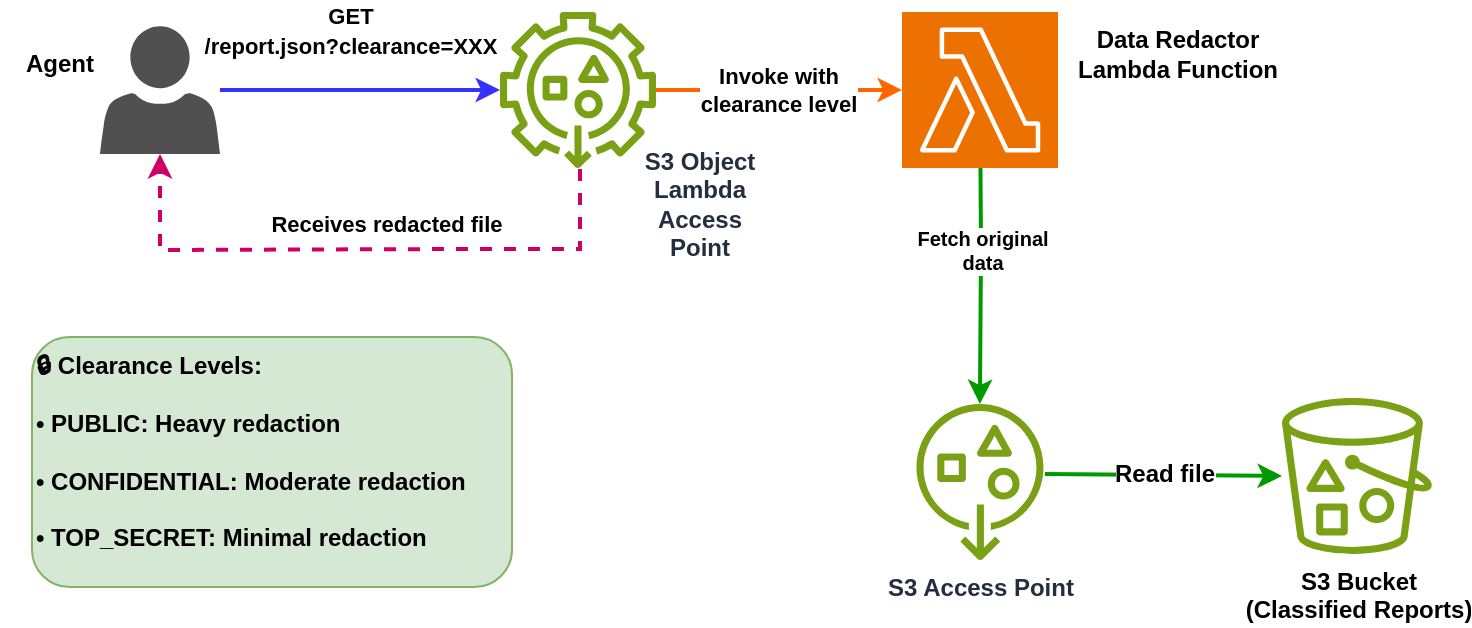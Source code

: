<mxfile version="28.1.2">
  <diagram name="Secret Agent Data Redactor" id="secret-agent-architecture">
    <mxGraphModel dx="1426" dy="849" grid="1" gridSize="10" guides="1" tooltips="1" connect="1" arrows="1" fold="1" page="1" pageScale="1" pageWidth="827" pageHeight="1169" math="0" shadow="0">
      <root>
        <mxCell id="0" />
        <mxCell id="1" parent="0" />
        <mxCell id="req2" value="&lt;b&gt;&lt;font style=&quot;font-size: 11px;&quot;&gt;Invoke with&lt;br&gt;clearance level&lt;/font&gt;&lt;/b&gt;" style="edgeStyle=orthogonalEdgeStyle;rounded=0;orthogonalLoop=1;jettySize=auto;html=1;fontSize=10;fontColor=#000000;strokeWidth=2;strokeColor=#FF6600" parent="1" source="WkDOvXB3UYcYANzG270f-3" target="WkDOvXB3UYcYANzG270f-1" edge="1">
          <mxGeometry relative="1" as="geometry">
            <mxPoint x="390" y="230" as="sourcePoint" />
            <mxPoint x="480" y="160" as="targetPoint" />
          </mxGeometry>
        </mxCell>
        <mxCell id="req3" value="&lt;b&gt;Fetch original&lt;br&gt;data&lt;/b&gt;" style="edgeStyle=orthogonalEdgeStyle;rounded=0;orthogonalLoop=1;jettySize=auto;html=1;fontSize=10;fontColor=#000000;strokeWidth=2;strokeColor=#009900" parent="1" target="WkDOvXB3UYcYANzG270f-6" edge="1">
          <mxGeometry relative="1" as="geometry">
            <mxPoint x="540" y="200" as="sourcePoint" />
            <mxPoint x="540" y="390" as="targetPoint" />
          </mxGeometry>
        </mxCell>
        <mxCell id="req4" value="&lt;b&gt;&lt;font style=&quot;font-size: 12px;&quot;&gt;Read file&lt;/font&gt;&lt;/b&gt;" style="edgeStyle=orthogonalEdgeStyle;rounded=0;orthogonalLoop=1;jettySize=auto;html=1;fontSize=10;fontColor=#000000;strokeWidth=2;strokeColor=#009900" parent="1" target="WkDOvXB3UYcYANzG270f-7" edge="1">
          <mxGeometry relative="1" as="geometry">
            <mxPoint x="572.5" y="390" as="sourcePoint" />
            <mxPoint x="682" y="391" as="targetPoint" />
          </mxGeometry>
        </mxCell>
        <mxCell id="legend" value="&lt;font style=&quot;font-size: 12px;&quot;&gt;&lt;b&gt;🔒 Clearance Levels:&lt;br&gt;&lt;br&gt;• PUBLIC: Heavy redaction&lt;br&gt;&lt;br&gt;• CONFIDENTIAL: Moderate redaction&lt;br&gt;&lt;br&gt;• TOP_SECRET: Minimal redaction&lt;/b&gt;&lt;/font&gt;" style="text;html=1;strokeColor=#82b366;fillColor=#d5e8d4;align=left;verticalAlign=top;whiteSpace=wrap;rounded=1;fontSize=10" parent="1" vertex="1">
          <mxGeometry x="66" y="321.5" width="240" height="125" as="geometry" />
        </mxCell>
        <mxCell id="WkDOvXB3UYcYANzG270f-1" value="" style="sketch=0;points=[[0,0,0],[0.25,0,0],[0.5,0,0],[0.75,0,0],[1,0,0],[0,1,0],[0.25,1,0],[0.5,1,0],[0.75,1,0],[1,1,0],[0,0.25,0],[0,0.5,0],[0,0.75,0],[1,0.25,0],[1,0.5,0],[1,0.75,0]];outlineConnect=0;fontColor=#232F3E;fillColor=#ED7100;strokeColor=#ffffff;dashed=0;verticalLabelPosition=bottom;verticalAlign=top;align=center;html=1;fontSize=12;fontStyle=0;aspect=fixed;shape=mxgraph.aws4.resourceIcon;resIcon=mxgraph.aws4.lambda;" vertex="1" parent="1">
          <mxGeometry x="501" y="159" width="78" height="78" as="geometry" />
        </mxCell>
        <mxCell id="WkDOvXB3UYcYANzG270f-2" value="&lt;span style=&quot;font-weight: 700; color: rgb(0, 0, 0);&quot;&gt;Data Redactor&lt;/span&gt;&lt;br style=&quot;font-weight: 700; color: rgb(0, 0, 0);&quot;&gt;&lt;span style=&quot;font-weight: 700; color: rgb(0, 0, 0);&quot;&gt;Lambda Function&lt;/span&gt;" style="text;html=1;align=center;verticalAlign=middle;whiteSpace=wrap;rounded=0;" vertex="1" parent="1">
          <mxGeometry x="579" y="165" width="120" height="30" as="geometry" />
        </mxCell>
        <mxCell id="WkDOvXB3UYcYANzG270f-3" value="" style="sketch=0;outlineConnect=0;fontColor=#232F3E;gradientColor=none;fillColor=#7AA116;strokeColor=none;dashed=0;verticalLabelPosition=bottom;verticalAlign=top;align=center;html=1;fontSize=12;fontStyle=0;aspect=fixed;pointerEvents=1;shape=mxgraph.aws4.s3_object_lambda_access_points;" vertex="1" parent="1">
          <mxGeometry x="300" y="159" width="78" height="78" as="geometry" />
        </mxCell>
        <mxCell id="WkDOvXB3UYcYANzG270f-17" style="edgeStyle=orthogonalEdgeStyle;rounded=0;orthogonalLoop=1;jettySize=auto;html=1;strokeWidth=2;strokeColor=#3333FF;" edge="1" parent="1" source="WkDOvXB3UYcYANzG270f-5" target="WkDOvXB3UYcYANzG270f-3">
          <mxGeometry relative="1" as="geometry" />
        </mxCell>
        <mxCell id="WkDOvXB3UYcYANzG270f-5" value="" style="sketch=0;pointerEvents=1;shadow=0;dashed=0;html=1;strokeColor=none;labelPosition=center;verticalLabelPosition=bottom;verticalAlign=top;align=center;fillColor=#505050;shape=mxgraph.mscae.intune.account_portal" vertex="1" parent="1">
          <mxGeometry x="100" y="166" width="60" height="64" as="geometry" />
        </mxCell>
        <mxCell id="WkDOvXB3UYcYANzG270f-6" value="&lt;b&gt;S3 Access Point&lt;/b&gt;" style="sketch=0;outlineConnect=0;fontColor=#232F3E;gradientColor=none;fillColor=#7AA116;strokeColor=none;dashed=0;verticalLabelPosition=bottom;verticalAlign=top;align=center;html=1;fontSize=12;fontStyle=0;aspect=fixed;pointerEvents=1;shape=mxgraph.aws4.general_access_points;" vertex="1" parent="1">
          <mxGeometry x="507.5" y="355" width="65" height="78" as="geometry" />
        </mxCell>
        <mxCell id="WkDOvXB3UYcYANzG270f-7" value="&lt;b&gt;&lt;span style=&quot;color: rgb(0, 0, 0); text-wrap-mode: wrap;&quot;&gt;S3 Bucket&lt;/span&gt;&lt;br style=&quot;color: rgb(0, 0, 0); text-wrap-mode: wrap;&quot;&gt;&lt;span style=&quot;color: rgb(0, 0, 0); text-wrap-mode: wrap;&quot;&gt;(Classified Reports)&lt;/span&gt;&lt;/b&gt;" style="sketch=0;outlineConnect=0;fontColor=#232F3E;gradientColor=none;fillColor=#7AA116;strokeColor=none;dashed=0;verticalLabelPosition=bottom;verticalAlign=top;align=center;html=1;fontSize=12;fontStyle=0;aspect=fixed;pointerEvents=1;shape=mxgraph.aws4.bucket_with_objects;" vertex="1" parent="1">
          <mxGeometry x="691" y="352" width="75" height="78" as="geometry" />
        </mxCell>
        <mxCell id="WkDOvXB3UYcYANzG270f-8" value="&lt;span style=&quot;text-wrap-mode: nowrap; background-color: rgb(255, 255, 255);&quot;&gt;&lt;b style=&quot;&quot;&gt;&lt;font style=&quot;font-size: 11px;&quot;&gt;GET &lt;br&gt;/report.json?clearance=XXX&lt;/font&gt;&lt;/b&gt;&lt;/span&gt;" style="text;html=1;align=center;verticalAlign=middle;whiteSpace=wrap;rounded=0;" vertex="1" parent="1">
          <mxGeometry x="122" y="153" width="207" height="30" as="geometry" />
        </mxCell>
        <mxCell id="WkDOvXB3UYcYANzG270f-14" value="&lt;b style=&quot;color: rgb(35, 47, 62); text-wrap-mode: nowrap;&quot;&gt;S3 Object Lambda&lt;br&gt;Access Point&lt;/b&gt;" style="text;html=1;align=center;verticalAlign=middle;whiteSpace=wrap;rounded=0;" vertex="1" parent="1">
          <mxGeometry x="370" y="240" width="60" height="30" as="geometry" />
        </mxCell>
        <mxCell id="WkDOvXB3UYcYANzG270f-19" value="" style="endArrow=classic;html=1;rounded=0;entryX=0.5;entryY=1;entryDx=0;entryDy=0;entryPerimeter=0;strokeWidth=2;dashed=1;strokeColor=#CC0066;" edge="1" parent="1" target="WkDOvXB3UYcYANzG270f-5">
          <mxGeometry width="50" height="50" relative="1" as="geometry">
            <mxPoint x="340" y="237.5" as="sourcePoint" />
            <mxPoint x="280" y="232.5" as="targetPoint" />
            <Array as="points">
              <mxPoint x="340" y="277.5" />
              <mxPoint x="280" y="277.5" />
              <mxPoint x="130" y="278" />
            </Array>
          </mxGeometry>
        </mxCell>
        <mxCell id="WkDOvXB3UYcYANzG270f-20" value="&lt;span style=&quot;text-wrap-mode: nowrap; background-color: rgb(255, 255, 255);&quot;&gt;&lt;b style=&quot;&quot;&gt;&lt;font style=&quot;font-size: 11px;&quot;&gt;Receives redacted file&lt;/font&gt;&lt;/b&gt;&lt;/span&gt;" style="text;html=1;align=center;verticalAlign=middle;whiteSpace=wrap;rounded=0;" vertex="1" parent="1">
          <mxGeometry x="140" y="250" width="207" height="30" as="geometry" />
        </mxCell>
        <mxCell id="WkDOvXB3UYcYANzG270f-21" value="&lt;b&gt;Agent&lt;/b&gt;" style="text;html=1;align=center;verticalAlign=middle;whiteSpace=wrap;rounded=0;" vertex="1" parent="1">
          <mxGeometry x="50" y="170" width="60" height="30" as="geometry" />
        </mxCell>
      </root>
    </mxGraphModel>
  </diagram>
</mxfile>
